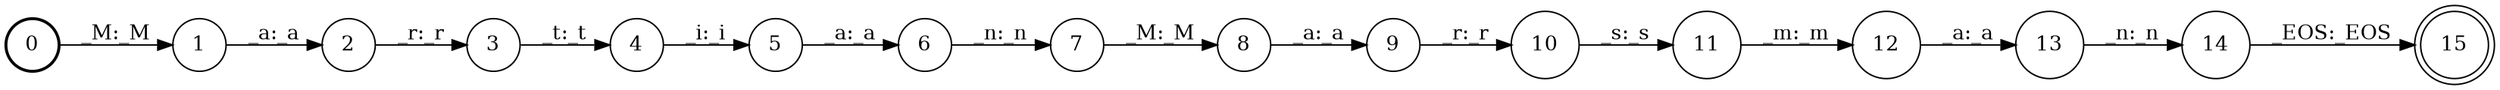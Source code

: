 digraph FST {
rankdir = LR;
size = "22,17";
label = "";
center = 1;
orientation = Portrait;
ranksep = "0.4";
nodesep = "0.25";
0 [label = "0", shape = circle, style = bold, fontsize = 14]
	0 -> 1 [label = "_M:_M", fontsize = 14];
1 [label = "1", shape = circle, style = solid, fontsize = 14]
	1 -> 2 [label = "_a:_a", fontsize = 14];
2 [label = "2", shape = circle, style = solid, fontsize = 14]
	2 -> 3 [label = "_r:_r", fontsize = 14];
3 [label = "3", shape = circle, style = solid, fontsize = 14]
	3 -> 4 [label = "_t:_t", fontsize = 14];
4 [label = "4", shape = circle, style = solid, fontsize = 14]
	4 -> 5 [label = "_i:_i", fontsize = 14];
5 [label = "5", shape = circle, style = solid, fontsize = 14]
	5 -> 6 [label = "_a:_a", fontsize = 14];
6 [label = "6", shape = circle, style = solid, fontsize = 14]
	6 -> 7 [label = "_n:_n", fontsize = 14];
7 [label = "7", shape = circle, style = solid, fontsize = 14]
	7 -> 8 [label = "_M:_M", fontsize = 14];
8 [label = "8", shape = circle, style = solid, fontsize = 14]
	8 -> 9 [label = "_a:_a", fontsize = 14];
9 [label = "9", shape = circle, style = solid, fontsize = 14]
	9 -> 10 [label = "_r:_r", fontsize = 14];
10 [label = "10", shape = circle, style = solid, fontsize = 14]
	10 -> 11 [label = "_s:_s", fontsize = 14];
11 [label = "11", shape = circle, style = solid, fontsize = 14]
	11 -> 12 [label = "_m:_m", fontsize = 14];
12 [label = "12", shape = circle, style = solid, fontsize = 14]
	12 -> 13 [label = "_a:_a", fontsize = 14];
13 [label = "13", shape = circle, style = solid, fontsize = 14]
	13 -> 14 [label = "_n:_n", fontsize = 14];
14 [label = "14", shape = circle, style = solid, fontsize = 14]
	14 -> 15 [label = "_EOS:_EOS", fontsize = 14];
15 [label = "15", shape = doublecircle, style = solid, fontsize = 14]
}
